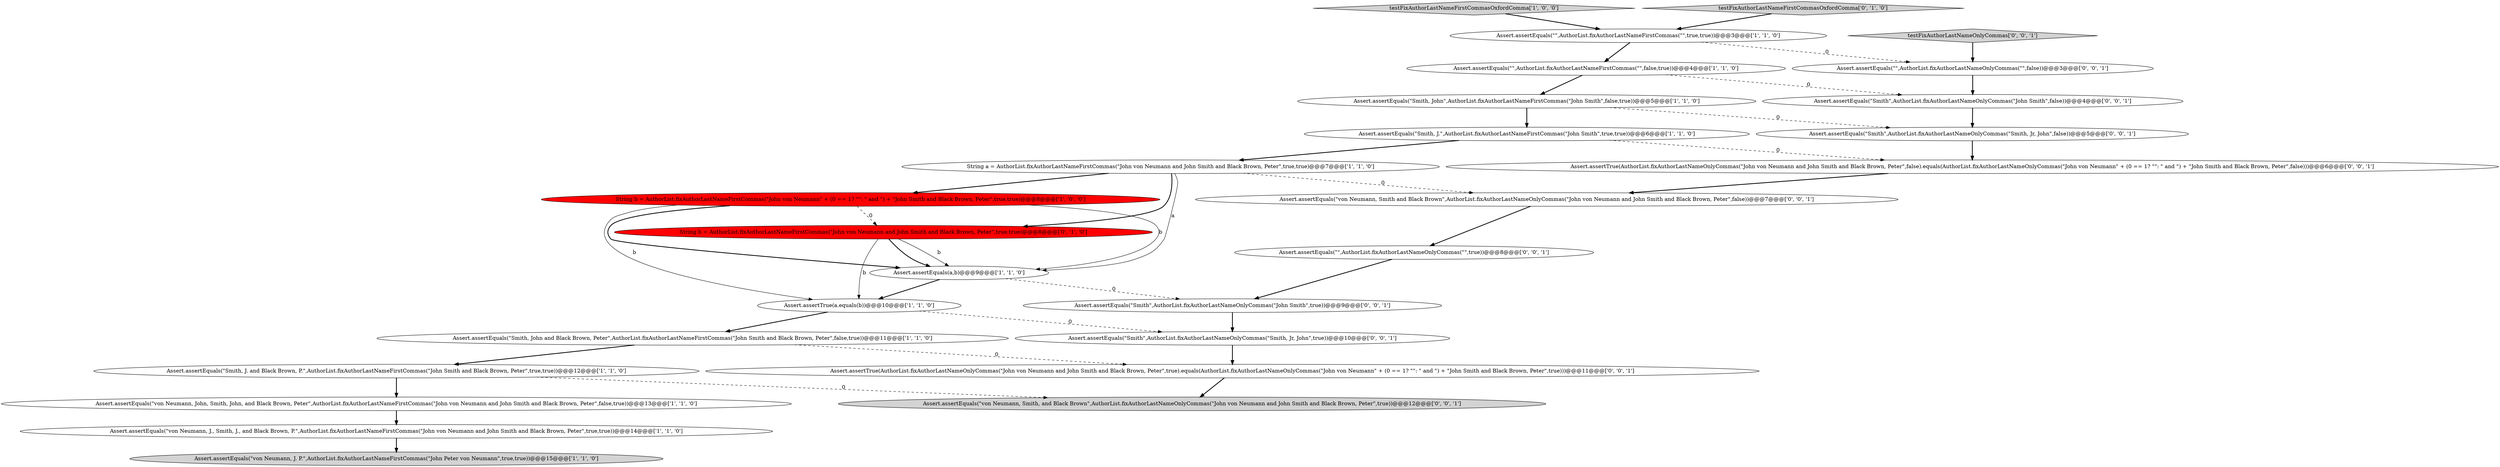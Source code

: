 digraph {
5 [style = filled, label = "testFixAuthorLastNameFirstCommasOxfordComma['1', '0', '0']", fillcolor = lightgray, shape = diamond image = "AAA0AAABBB1BBB"];
19 [style = filled, label = "Assert.assertEquals(\"Smith\",AuthorList.fixAuthorLastNameOnlyCommas(\"John Smith\",false))@@@4@@@['0', '0', '1']", fillcolor = white, shape = ellipse image = "AAA0AAABBB3BBB"];
15 [style = filled, label = "testFixAuthorLastNameFirstCommasOxfordComma['0', '1', '0']", fillcolor = lightgray, shape = diamond image = "AAA0AAABBB2BBB"];
20 [style = filled, label = "Assert.assertEquals(\"\",AuthorList.fixAuthorLastNameOnlyCommas(\"\",true))@@@8@@@['0', '0', '1']", fillcolor = white, shape = ellipse image = "AAA0AAABBB3BBB"];
26 [style = filled, label = "testFixAuthorLastNameOnlyCommas['0', '0', '1']", fillcolor = lightgray, shape = diamond image = "AAA0AAABBB3BBB"];
14 [style = filled, label = "String b = AuthorList.fixAuthorLastNameFirstCommas(\"John von Neumann and John Smith and Black Brown, Peter\",true,true)@@@8@@@['0', '1', '0']", fillcolor = red, shape = ellipse image = "AAA1AAABBB2BBB"];
3 [style = filled, label = "Assert.assertEquals(\"\",AuthorList.fixAuthorLastNameFirstCommas(\"\",false,true))@@@4@@@['1', '1', '0']", fillcolor = white, shape = ellipse image = "AAA0AAABBB1BBB"];
6 [style = filled, label = "Assert.assertEquals(a,b)@@@9@@@['1', '1', '0']", fillcolor = white, shape = ellipse image = "AAA0AAABBB1BBB"];
11 [style = filled, label = "Assert.assertEquals(\"\",AuthorList.fixAuthorLastNameFirstCommas(\"\",true,true))@@@3@@@['1', '1', '0']", fillcolor = white, shape = ellipse image = "AAA0AAABBB1BBB"];
25 [style = filled, label = "Assert.assertTrue(AuthorList.fixAuthorLastNameOnlyCommas(\"John von Neumann and John Smith and Black Brown, Peter\",false).equals(AuthorList.fixAuthorLastNameOnlyCommas(\"John von Neumann\" + (0 == 1? \"\": \" and \") + \"John Smith and Black Brown, Peter\",false)))@@@6@@@['0', '0', '1']", fillcolor = white, shape = ellipse image = "AAA0AAABBB3BBB"];
21 [style = filled, label = "Assert.assertTrue(AuthorList.fixAuthorLastNameOnlyCommas(\"John von Neumann and John Smith and Black Brown, Peter\",true).equals(AuthorList.fixAuthorLastNameOnlyCommas(\"John von Neumann\" + (0 == 1? \"\": \" and \") + \"John Smith and Black Brown, Peter\",true)))@@@11@@@['0', '0', '1']", fillcolor = white, shape = ellipse image = "AAA0AAABBB3BBB"];
16 [style = filled, label = "Assert.assertEquals(\"von Neumann, Smith, and Black Brown\",AuthorList.fixAuthorLastNameOnlyCommas(\"John von Neumann and John Smith and Black Brown, Peter\",true))@@@12@@@['0', '0', '1']", fillcolor = lightgray, shape = ellipse image = "AAA0AAABBB3BBB"];
2 [style = filled, label = "Assert.assertEquals(\"Smith, John\",AuthorList.fixAuthorLastNameFirstCommas(\"John Smith\",false,true))@@@5@@@['1', '1', '0']", fillcolor = white, shape = ellipse image = "AAA0AAABBB1BBB"];
8 [style = filled, label = "String a = AuthorList.fixAuthorLastNameFirstCommas(\"John von Neumann and John Smith and Black Brown, Peter\",true,true)@@@7@@@['1', '1', '0']", fillcolor = white, shape = ellipse image = "AAA0AAABBB1BBB"];
22 [style = filled, label = "Assert.assertEquals(\"Smith\",AuthorList.fixAuthorLastNameOnlyCommas(\"John Smith\",true))@@@9@@@['0', '0', '1']", fillcolor = white, shape = ellipse image = "AAA0AAABBB3BBB"];
17 [style = filled, label = "Assert.assertEquals(\"Smith\",AuthorList.fixAuthorLastNameOnlyCommas(\"Smith, Jr, John\",false))@@@5@@@['0', '0', '1']", fillcolor = white, shape = ellipse image = "AAA0AAABBB3BBB"];
0 [style = filled, label = "Assert.assertEquals(\"Smith, John and Black Brown, Peter\",AuthorList.fixAuthorLastNameFirstCommas(\"John Smith and Black Brown, Peter\",false,true))@@@11@@@['1', '1', '0']", fillcolor = white, shape = ellipse image = "AAA0AAABBB1BBB"];
4 [style = filled, label = "Assert.assertEquals(\"von Neumann, John, Smith, John, and Black Brown, Peter\",AuthorList.fixAuthorLastNameFirstCommas(\"John von Neumann and John Smith and Black Brown, Peter\",false,true))@@@13@@@['1', '1', '0']", fillcolor = white, shape = ellipse image = "AAA0AAABBB1BBB"];
9 [style = filled, label = "Assert.assertTrue(a.equals(b))@@@10@@@['1', '1', '0']", fillcolor = white, shape = ellipse image = "AAA0AAABBB1BBB"];
18 [style = filled, label = "Assert.assertEquals(\"Smith\",AuthorList.fixAuthorLastNameOnlyCommas(\"Smith, Jr, John\",true))@@@10@@@['0', '0', '1']", fillcolor = white, shape = ellipse image = "AAA0AAABBB3BBB"];
10 [style = filled, label = "Assert.assertEquals(\"von Neumann, J., Smith, J., and Black Brown, P.\",AuthorList.fixAuthorLastNameFirstCommas(\"John von Neumann and John Smith and Black Brown, Peter\",true,true))@@@14@@@['1', '1', '0']", fillcolor = white, shape = ellipse image = "AAA0AAABBB1BBB"];
24 [style = filled, label = "Assert.assertEquals(\"von Neumann, Smith and Black Brown\",AuthorList.fixAuthorLastNameOnlyCommas(\"John von Neumann and John Smith and Black Brown, Peter\",false))@@@7@@@['0', '0', '1']", fillcolor = white, shape = ellipse image = "AAA0AAABBB3BBB"];
13 [style = filled, label = "Assert.assertEquals(\"Smith, J. and Black Brown, P.\",AuthorList.fixAuthorLastNameFirstCommas(\"John Smith and Black Brown, Peter\",true,true))@@@12@@@['1', '1', '0']", fillcolor = white, shape = ellipse image = "AAA0AAABBB1BBB"];
7 [style = filled, label = "Assert.assertEquals(\"von Neumann, J. P.\",AuthorList.fixAuthorLastNameFirstCommas(\"John Peter von Neumann\",true,true))@@@15@@@['1', '1', '0']", fillcolor = lightgray, shape = ellipse image = "AAA0AAABBB1BBB"];
1 [style = filled, label = "Assert.assertEquals(\"Smith, J.\",AuthorList.fixAuthorLastNameFirstCommas(\"John Smith\",true,true))@@@6@@@['1', '1', '0']", fillcolor = white, shape = ellipse image = "AAA0AAABBB1BBB"];
12 [style = filled, label = "String b = AuthorList.fixAuthorLastNameFirstCommas(\"John von Neumann\" + (0 == 1? \"\": \" and \") + \"John Smith and Black Brown, Peter\",true,true)@@@8@@@['1', '0', '0']", fillcolor = red, shape = ellipse image = "AAA1AAABBB1BBB"];
23 [style = filled, label = "Assert.assertEquals(\"\",AuthorList.fixAuthorLastNameOnlyCommas(\"\",false))@@@3@@@['0', '0', '1']", fillcolor = white, shape = ellipse image = "AAA0AAABBB3BBB"];
14->6 [style = solid, label="b"];
4->10 [style = bold, label=""];
17->25 [style = bold, label=""];
1->8 [style = bold, label=""];
8->6 [style = solid, label="a"];
9->0 [style = bold, label=""];
0->13 [style = bold, label=""];
12->9 [style = solid, label="b"];
2->1 [style = bold, label=""];
9->18 [style = dashed, label="0"];
8->14 [style = bold, label=""];
11->23 [style = dashed, label="0"];
19->17 [style = bold, label=""];
8->24 [style = dashed, label="0"];
14->9 [style = solid, label="b"];
12->6 [style = bold, label=""];
2->17 [style = dashed, label="0"];
10->7 [style = bold, label=""];
6->22 [style = dashed, label="0"];
20->22 [style = bold, label=""];
3->19 [style = dashed, label="0"];
24->20 [style = bold, label=""];
25->24 [style = bold, label=""];
22->18 [style = bold, label=""];
12->14 [style = dashed, label="0"];
15->11 [style = bold, label=""];
3->2 [style = bold, label=""];
11->3 [style = bold, label=""];
0->21 [style = dashed, label="0"];
23->19 [style = bold, label=""];
26->23 [style = bold, label=""];
21->16 [style = bold, label=""];
5->11 [style = bold, label=""];
18->21 [style = bold, label=""];
6->9 [style = bold, label=""];
1->25 [style = dashed, label="0"];
12->6 [style = solid, label="b"];
14->6 [style = bold, label=""];
8->12 [style = bold, label=""];
13->16 [style = dashed, label="0"];
13->4 [style = bold, label=""];
}
